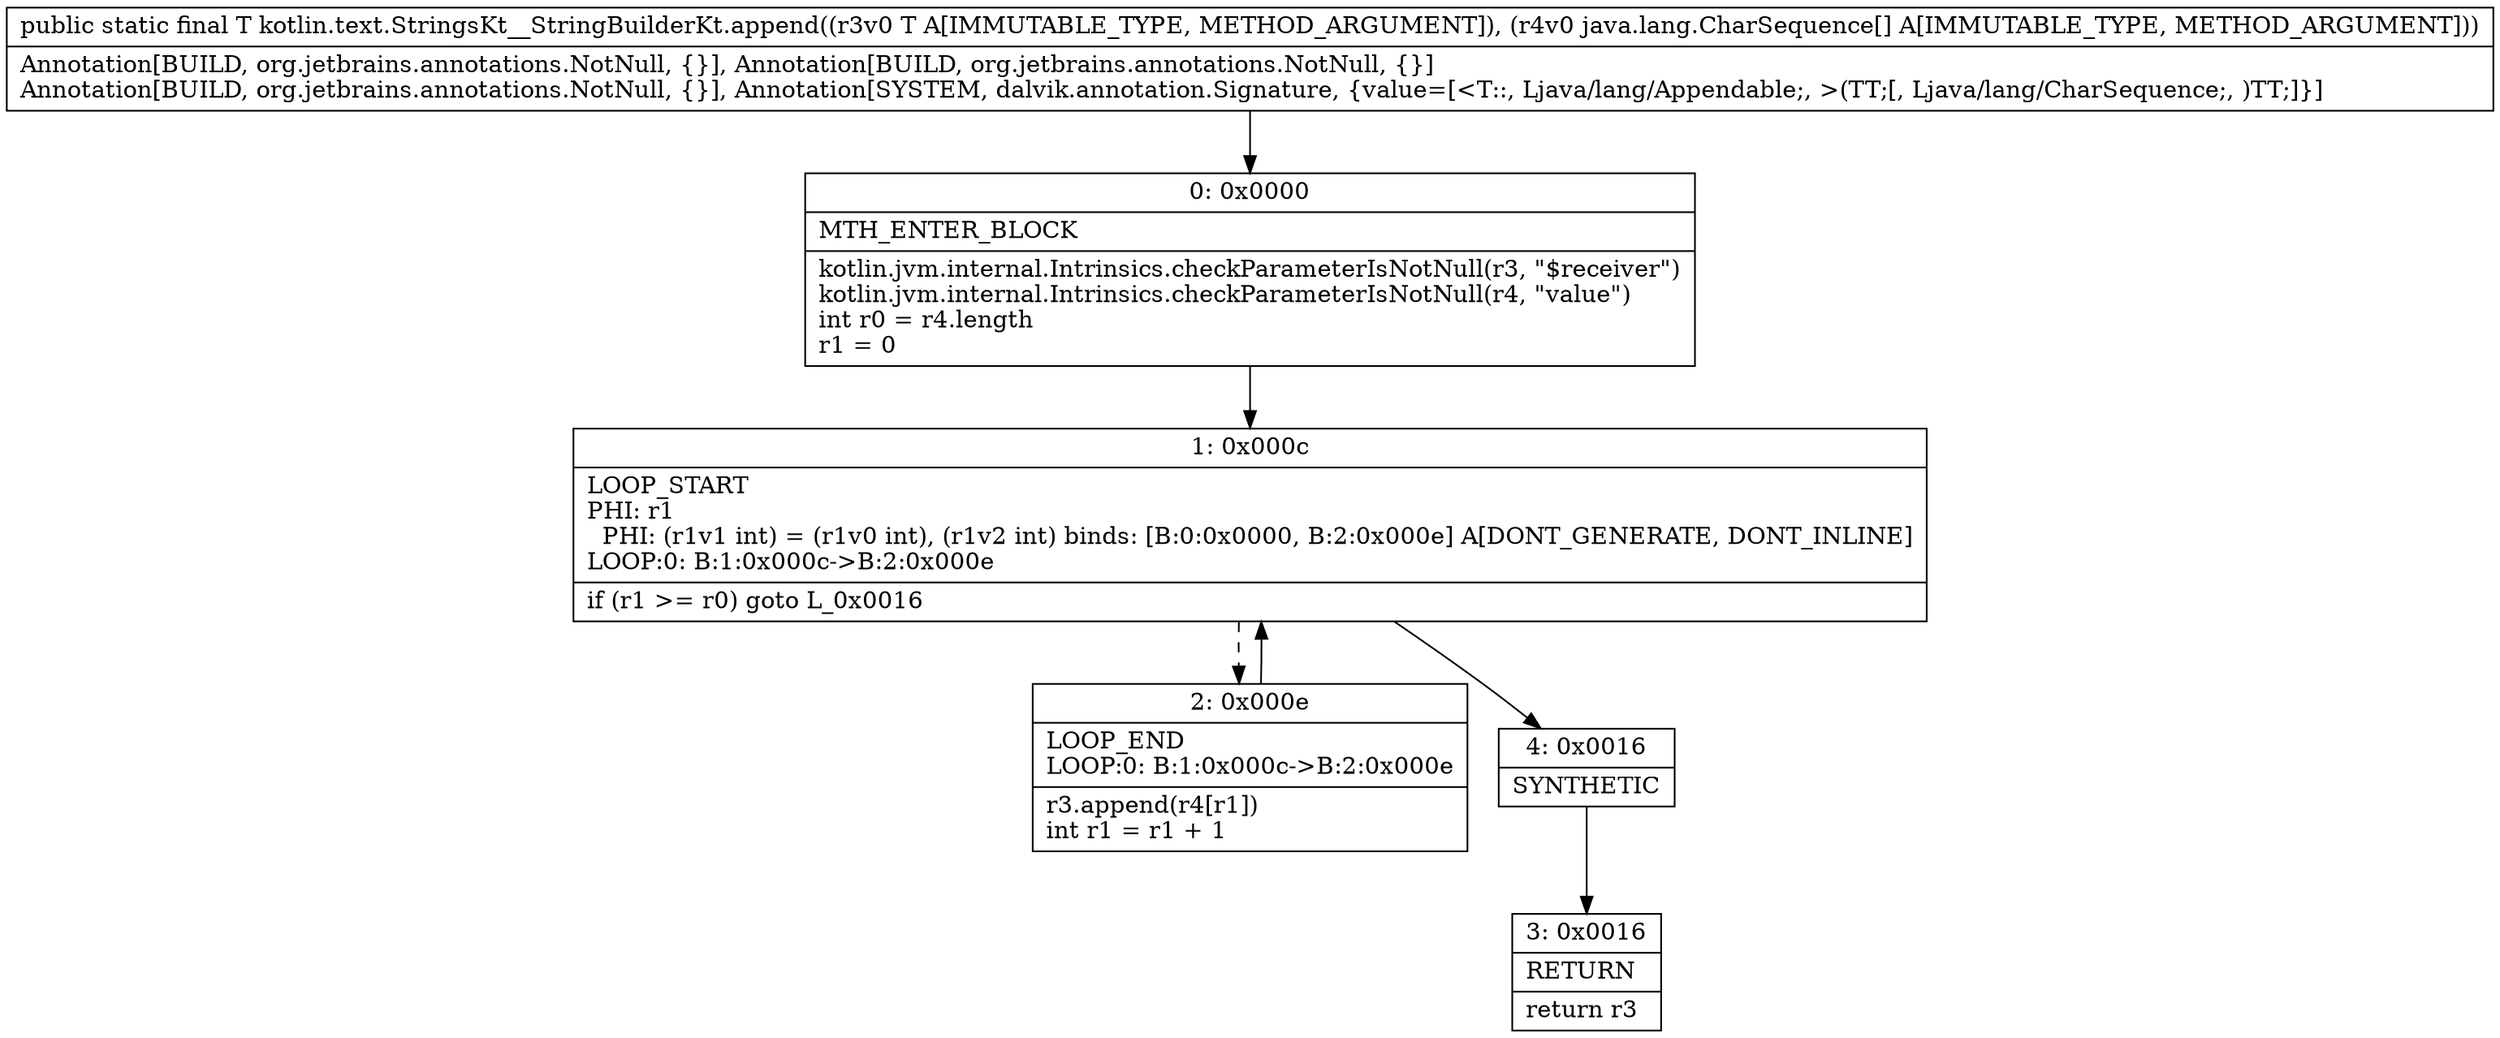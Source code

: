 digraph "CFG forkotlin.text.StringsKt__StringBuilderKt.append(Ljava\/lang\/Appendable;[Ljava\/lang\/CharSequence;)Ljava\/lang\/Appendable;" {
Node_0 [shape=record,label="{0\:\ 0x0000|MTH_ENTER_BLOCK\l|kotlin.jvm.internal.Intrinsics.checkParameterIsNotNull(r3, \"$receiver\")\lkotlin.jvm.internal.Intrinsics.checkParameterIsNotNull(r4, \"value\")\lint r0 = r4.length\lr1 = 0\l}"];
Node_1 [shape=record,label="{1\:\ 0x000c|LOOP_START\lPHI: r1 \l  PHI: (r1v1 int) = (r1v0 int), (r1v2 int) binds: [B:0:0x0000, B:2:0x000e] A[DONT_GENERATE, DONT_INLINE]\lLOOP:0: B:1:0x000c\-\>B:2:0x000e\l|if (r1 \>= r0) goto L_0x0016\l}"];
Node_2 [shape=record,label="{2\:\ 0x000e|LOOP_END\lLOOP:0: B:1:0x000c\-\>B:2:0x000e\l|r3.append(r4[r1])\lint r1 = r1 + 1\l}"];
Node_3 [shape=record,label="{3\:\ 0x0016|RETURN\l|return r3\l}"];
Node_4 [shape=record,label="{4\:\ 0x0016|SYNTHETIC\l}"];
MethodNode[shape=record,label="{public static final T kotlin.text.StringsKt__StringBuilderKt.append((r3v0 T A[IMMUTABLE_TYPE, METHOD_ARGUMENT]), (r4v0 java.lang.CharSequence[] A[IMMUTABLE_TYPE, METHOD_ARGUMENT]))  | Annotation[BUILD, org.jetbrains.annotations.NotNull, \{\}], Annotation[BUILD, org.jetbrains.annotations.NotNull, \{\}]\lAnnotation[BUILD, org.jetbrains.annotations.NotNull, \{\}], Annotation[SYSTEM, dalvik.annotation.Signature, \{value=[\<T::, Ljava\/lang\/Appendable;, \>(TT;[, Ljava\/lang\/CharSequence;, )TT;]\}]\l}"];
MethodNode -> Node_0;
Node_0 -> Node_1;
Node_1 -> Node_2[style=dashed];
Node_1 -> Node_4;
Node_2 -> Node_1;
Node_4 -> Node_3;
}


